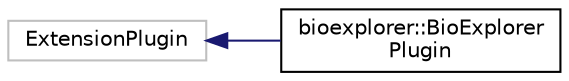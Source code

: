 digraph "Graphical Class Hierarchy"
{
 // LATEX_PDF_SIZE
  edge [fontname="Helvetica",fontsize="10",labelfontname="Helvetica",labelfontsize="10"];
  node [fontname="Helvetica",fontsize="10",shape=record];
  rankdir="LR";
  Node21 [label="ExtensionPlugin",height=0.2,width=0.4,color="grey75", fillcolor="white", style="filled",tooltip=" "];
  Node21 -> Node0 [dir="back",color="midnightblue",fontsize="10",style="solid",fontname="Helvetica"];
  Node0 [label="bioexplorer::BioExplorer\lPlugin",height=0.2,width=0.4,color="black", fillcolor="white", style="filled",URL="$d7/d7b/classbioexplorer_1_1BioExplorerPlugin.html",tooltip="This class implements the BioExplorer plugin."];
}
